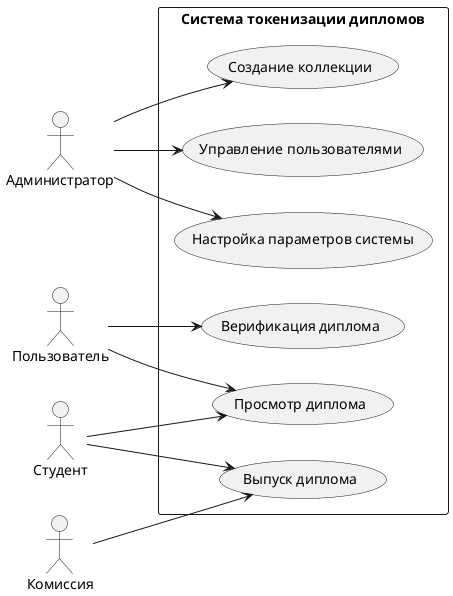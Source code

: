 @startuml uscs
left to right direction
actor "Администратор" as Admin
actor "Пользователь" as User
actor "Студент" as Student
actor "Комиссия" as Committee

rectangle "Система токенизации дипломов" {
  usecase "Создание коллекции" as UC1
  usecase "Выпуск диплома" as UC2
  usecase "Верификация диплома" as UC3
  usecase "Просмотр диплома" as UC4
  usecase "Управление пользователями" as UC5
  usecase "Настройка параметров системы" as UC6

  Admin --> UC1
  Admin --> UC5
  Admin --> UC6
  Student --> UC2
  Student --> UC4
  Committee --> UC2
  User --> UC3
  User --> UC4
}
@enduml
